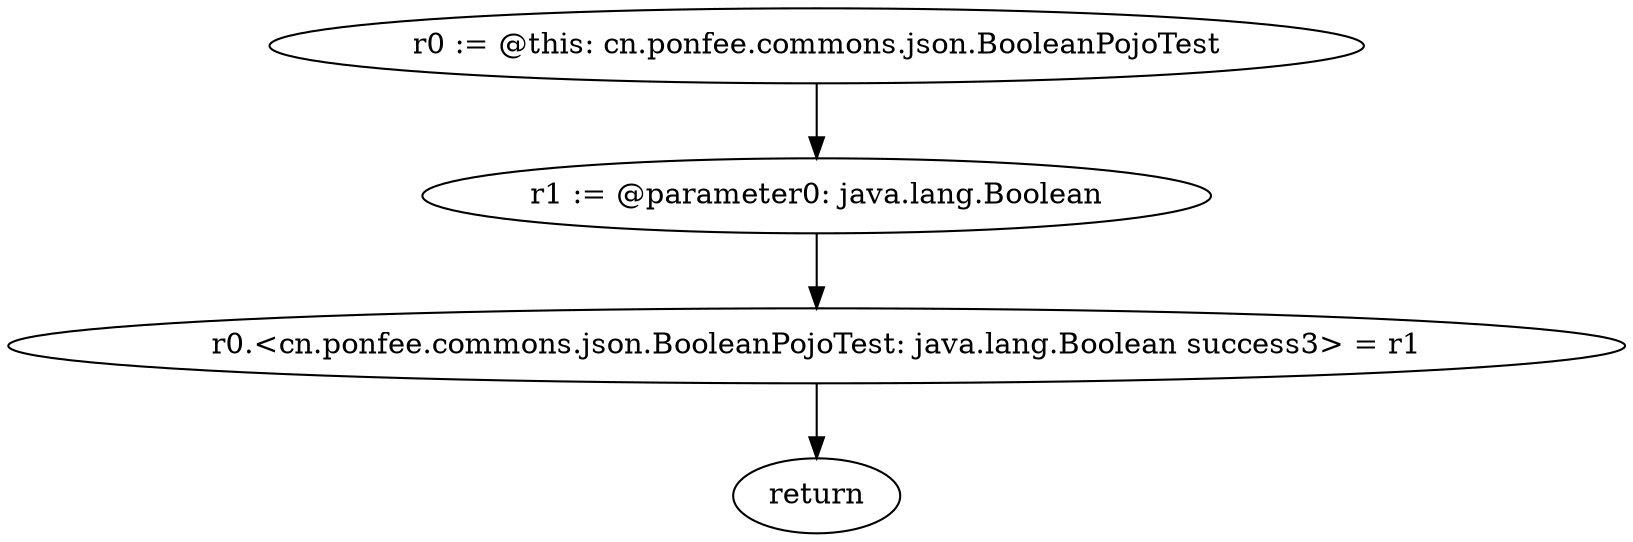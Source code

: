 digraph "unitGraph" {
    "r0 := @this: cn.ponfee.commons.json.BooleanPojoTest"
    "r1 := @parameter0: java.lang.Boolean"
    "r0.<cn.ponfee.commons.json.BooleanPojoTest: java.lang.Boolean success3> = r1"
    "return"
    "r0 := @this: cn.ponfee.commons.json.BooleanPojoTest"->"r1 := @parameter0: java.lang.Boolean";
    "r1 := @parameter0: java.lang.Boolean"->"r0.<cn.ponfee.commons.json.BooleanPojoTest: java.lang.Boolean success3> = r1";
    "r0.<cn.ponfee.commons.json.BooleanPojoTest: java.lang.Boolean success3> = r1"->"return";
}
